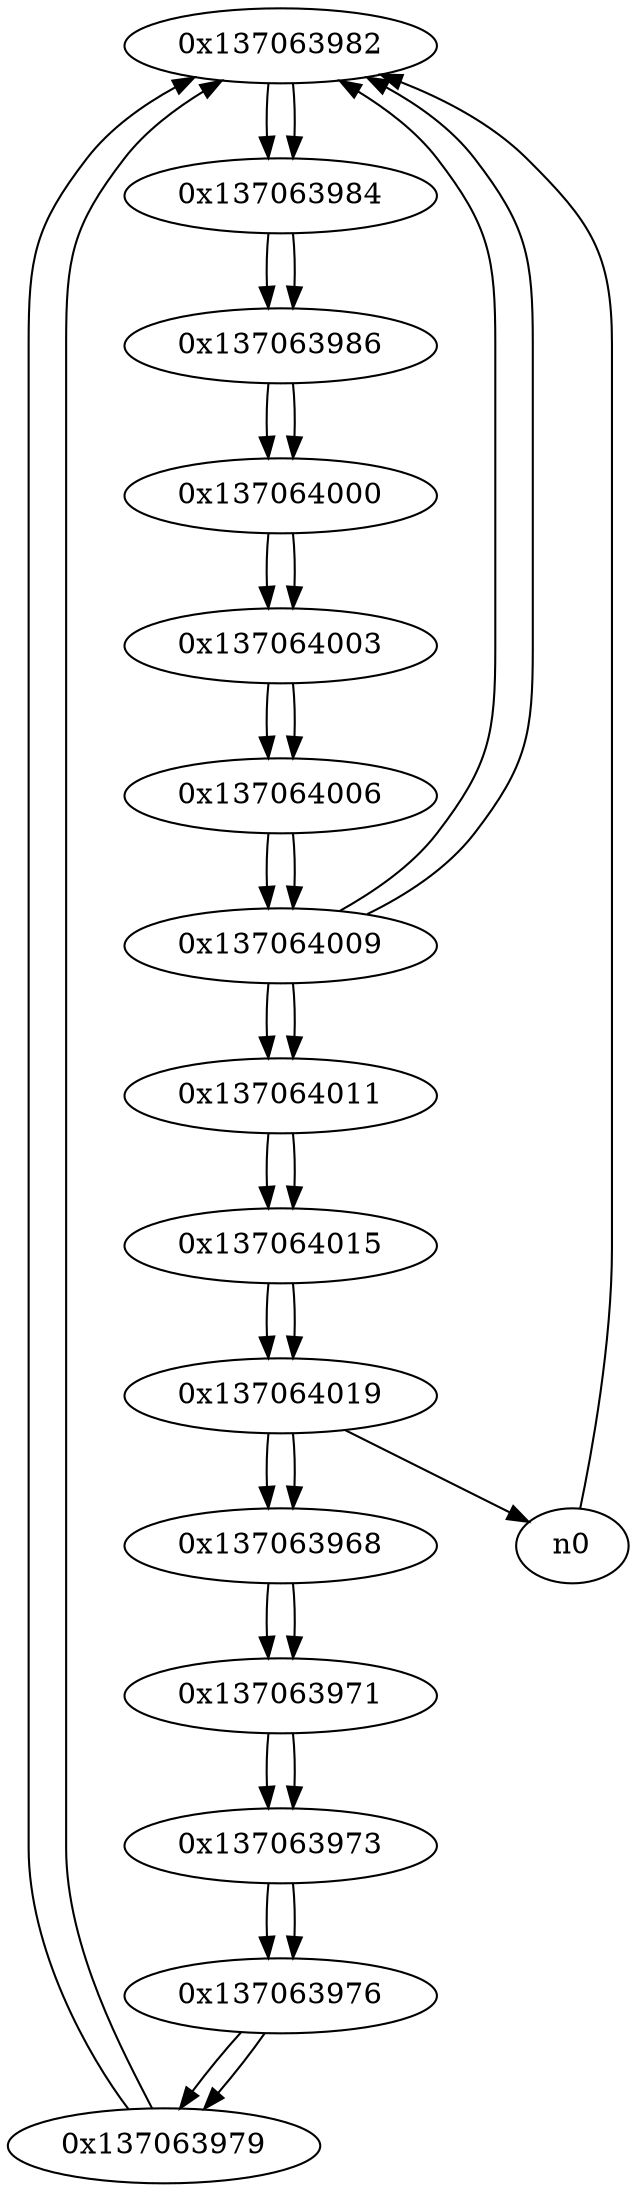 digraph G{
/* nodes */
  n1 [label="0x137063982"]
  n2 [label="0x137063984"]
  n3 [label="0x137063986"]
  n4 [label="0x137064000"]
  n5 [label="0x137064003"]
  n6 [label="0x137064006"]
  n7 [label="0x137064009"]
  n8 [label="0x137064011"]
  n9 [label="0x137064015"]
  n10 [label="0x137064019"]
  n11 [label="0x137063968"]
  n12 [label="0x137063971"]
  n13 [label="0x137063973"]
  n14 [label="0x137063976"]
  n15 [label="0x137063979"]
/* edges */
n1 -> n2;
n15 -> n1;
n7 -> n1;
n0 -> n1;
n2 -> n3;
n1 -> n2;
n3 -> n4;
n2 -> n3;
n4 -> n5;
n3 -> n4;
n5 -> n6;
n4 -> n5;
n6 -> n7;
n5 -> n6;
n7 -> n8;
n7 -> n1;
n6 -> n7;
n8 -> n9;
n7 -> n8;
n9 -> n10;
n8 -> n9;
n10 -> n11;
n10 -> n0;
n9 -> n10;
n11 -> n12;
n10 -> n11;
n12 -> n13;
n11 -> n12;
n13 -> n14;
n12 -> n13;
n14 -> n15;
n13 -> n14;
n15 -> n1;
n14 -> n15;
}
